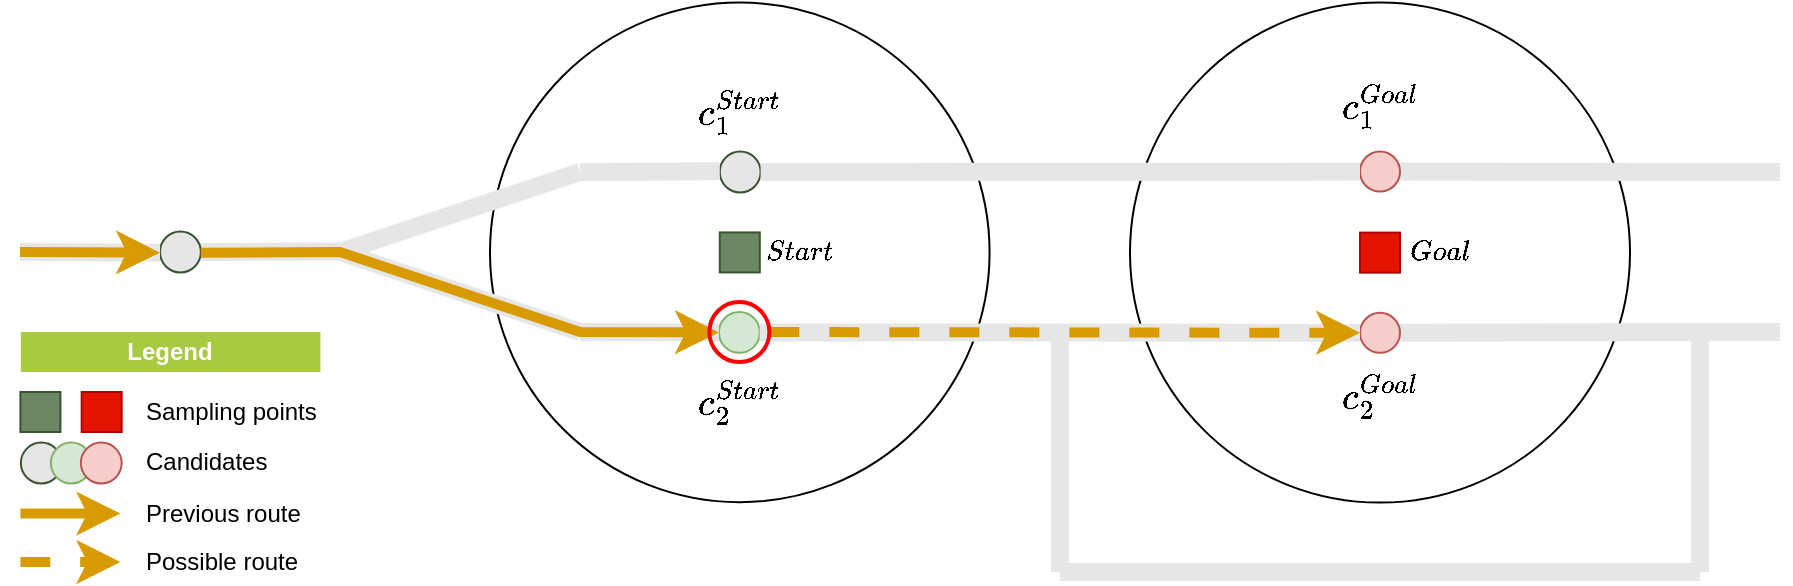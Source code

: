 <?xml version="1.0"?>
<mxfile version="13.5.4" pages="5">
  <diagram name="possible route 1" id="vk55R2CoaDwatDOfqy_5">
    <mxGraphModel dx="2" dy="1" grid="1" gridSize="10" guides="1" tooltips="1" connect="1" arrows="1" fold="1" page="1" pageScale="1" pageWidth="1654" pageHeight="1169" math="1" shadow="0">
      <root>
        <mxCell id="SqVsZvza4N4RHph_Y8P2-0"/>
        <mxCell id="SqVsZvza4N4RHph_Y8P2-1" parent="SqVsZvza4N4RHph_Y8P2-0"/>
        <mxCell id="SqVsZvza4N4RHph_Y8P2-2" value="" style="ellipse;whiteSpace=wrap;html=1;aspect=fixed;fillColor=none;" parent="SqVsZvza4N4RHph_Y8P2-1" vertex="1">
          <mxGeometry x="715" y="435.31" width="250" height="250" as="geometry"/>
        </mxCell>
        <mxCell id="SqVsZvza4N4RHph_Y8P2-3" value="" style="ellipse;whiteSpace=wrap;html=1;aspect=fixed;fillColor=none;" parent="SqVsZvza4N4RHph_Y8P2-1" vertex="1">
          <mxGeometry x="395" y="435.31" width="249.79" height="249.79" as="geometry"/>
        </mxCell>
        <mxCell id="SqVsZvza4N4RHph_Y8P2-4" value="" style="whiteSpace=wrap;html=1;rounded=0;shadow=0;strokeWidth=1;fillColor=#6d8764;fontSize=24;align=right;strokeColor=#3A5431;" parent="SqVsZvza4N4RHph_Y8P2-1" vertex="1">
          <mxGeometry x="509.89" y="550.21" width="20" height="20" as="geometry"/>
        </mxCell>
        <mxCell id="SqVsZvza4N4RHph_Y8P2-5" value="" style="whiteSpace=wrap;html=1;rounded=0;shadow=0;strokeWidth=1;fillColor=#e51400;fontSize=24;align=right;strokeColor=#B20000;" parent="SqVsZvza4N4RHph_Y8P2-1" vertex="1">
          <mxGeometry x="830" y="550.31" width="20" height="20" as="geometry"/>
        </mxCell>
        <mxCell id="SqVsZvza4N4RHph_Y8P2-6" value="" style="endArrow=none;html=1;strokeWidth=9;fillColor=#76608a;strokeColor=#E6E6E6;" parent="SqVsZvza4N4RHph_Y8P2-1" source="SqVsZvza4N4RHph_Y8P2-22" edge="1">
          <mxGeometry width="50" height="50" relative="1" as="geometry">
            <mxPoint x="440" y="520" as="sourcePoint"/>
            <mxPoint x="1040" y="520" as="targetPoint"/>
          </mxGeometry>
        </mxCell>
        <mxCell id="SqVsZvza4N4RHph_Y8P2-7" value="" style="endArrow=none;html=1;strokeWidth=9;fillColor=#76608a;strokeColor=#E6E6E6;" parent="SqVsZvza4N4RHph_Y8P2-1" source="SqVsZvza4N4RHph_Y8P2-20" edge="1">
          <mxGeometry width="50" height="50" relative="1" as="geometry">
            <mxPoint x="440" y="600" as="sourcePoint"/>
            <mxPoint x="1040" y="600" as="targetPoint"/>
          </mxGeometry>
        </mxCell>
        <mxCell id="SqVsZvza4N4RHph_Y8P2-10" value="" style="endArrow=none;html=1;strokeWidth=9;fillColor=#76608a;strokeColor=#E6E6E6;" parent="SqVsZvza4N4RHph_Y8P2-1" edge="1">
          <mxGeometry width="50" height="50" relative="1" as="geometry">
            <mxPoint x="320" y="560" as="sourcePoint"/>
            <mxPoint x="440" y="600" as="targetPoint"/>
          </mxGeometry>
        </mxCell>
        <mxCell id="SqVsZvza4N4RHph_Y8P2-11" value="" style="endArrow=none;html=1;strokeWidth=9;fillColor=#76608a;strokeColor=#E6E6E6;" parent="SqVsZvza4N4RHph_Y8P2-1" edge="1">
          <mxGeometry width="50" height="50" relative="1" as="geometry">
            <mxPoint x="320" y="560" as="sourcePoint"/>
            <mxPoint x="440" y="520" as="targetPoint"/>
          </mxGeometry>
        </mxCell>
        <mxCell id="SqVsZvza4N4RHph_Y8P2-12" value="" style="endArrow=none;html=1;strokeWidth=9;fillColor=#76608a;strokeColor=#E6E6E6;" parent="SqVsZvza4N4RHph_Y8P2-1" source="SqVsZvza4N4RHph_Y8P2-13" edge="1">
          <mxGeometry width="50" height="50" relative="1" as="geometry">
            <mxPoint x="120" y="559.79" as="sourcePoint"/>
            <mxPoint x="320" y="559.79" as="targetPoint"/>
          </mxGeometry>
        </mxCell>
        <mxCell id="SqVsZvza4N4RHph_Y8P2-13" value="" style="ellipse;whiteSpace=wrap;html=1;aspect=fixed;fillColor=#E6E6E6;strokeColor=#3A5431;rotation=0;rounded=0;shadow=0;fontSize=24;align=right;strokeWidth=1;" parent="SqVsZvza4N4RHph_Y8P2-1" vertex="1">
          <mxGeometry x="230.0" y="549.79" width="20.42" height="20.42" as="geometry"/>
        </mxCell>
        <mxCell id="SqVsZvza4N4RHph_Y8P2-14" value="" style="endArrow=none;html=1;strokeWidth=9;fillColor=#76608a;strokeColor=#E6E6E6;" parent="SqVsZvza4N4RHph_Y8P2-1" target="SqVsZvza4N4RHph_Y8P2-13" edge="1">
          <mxGeometry width="50" height="50" relative="1" as="geometry">
            <mxPoint x="160" y="560" as="sourcePoint"/>
            <mxPoint x="320.0" y="559.79" as="targetPoint"/>
          </mxGeometry>
        </mxCell>
        <mxCell id="SqVsZvza4N4RHph_Y8P2-15" style="edgeStyle=none;rounded=0;orthogonalLoop=1;jettySize=auto;html=1;strokeColor=#D79B00;strokeWidth=5;" parent="SqVsZvza4N4RHph_Y8P2-1" target="SqVsZvza4N4RHph_Y8P2-13" edge="1">
          <mxGeometry relative="1" as="geometry">
            <mxPoint x="160" y="560" as="sourcePoint"/>
            <mxPoint x="520.63" y="709.79" as="targetPoint"/>
          </mxGeometry>
        </mxCell>
        <mxCell id="SqVsZvza4N4RHph_Y8P2-16" value="" style="ellipse;whiteSpace=wrap;html=1;aspect=fixed;fillColor=#d5e8d4;strokeColor=#82b366;rotation=0;direction=east;" parent="SqVsZvza4N4RHph_Y8P2-1" vertex="1">
          <mxGeometry x="509.47" y="590.0" width="20.42" height="20.42" as="geometry"/>
        </mxCell>
        <mxCell id="SqVsZvza4N4RHph_Y8P2-17" value="" style="endArrow=none;html=1;strokeWidth=9;fillColor=#76608a;strokeColor=#E6E6E6;" parent="SqVsZvza4N4RHph_Y8P2-1" target="SqVsZvza4N4RHph_Y8P2-16" edge="1">
          <mxGeometry width="50" height="50" relative="1" as="geometry">
            <mxPoint x="440.0" y="600" as="sourcePoint"/>
            <mxPoint x="860" y="600" as="targetPoint"/>
          </mxGeometry>
        </mxCell>
        <mxCell id="SqVsZvza4N4RHph_Y8P2-18" value="" style="ellipse;whiteSpace=wrap;html=1;aspect=fixed;fillColor=#E6E6E6;strokeColor=#3A5431;rotation=0;direction=east;rounded=0;shadow=0;fontSize=24;align=right;strokeWidth=1;" parent="SqVsZvza4N4RHph_Y8P2-1" vertex="1">
          <mxGeometry x="509.89" y="509.79" width="20.42" height="20.42" as="geometry"/>
        </mxCell>
        <mxCell id="SqVsZvza4N4RHph_Y8P2-19" value="" style="endArrow=none;html=1;strokeWidth=9;fillColor=#76608a;strokeColor=#E6E6E6;" parent="SqVsZvza4N4RHph_Y8P2-1" target="SqVsZvza4N4RHph_Y8P2-18" edge="1">
          <mxGeometry width="50" height="50" relative="1" as="geometry">
            <mxPoint x="440.0" y="520" as="sourcePoint"/>
            <mxPoint x="874.9" y="520" as="targetPoint"/>
          </mxGeometry>
        </mxCell>
        <mxCell id="SqVsZvza4N4RHph_Y8P2-20" value="" style="ellipse;whiteSpace=wrap;html=1;aspect=fixed;fillColor=#f8cecc;strokeColor=#b85450;" parent="SqVsZvza4N4RHph_Y8P2-1" vertex="1">
          <mxGeometry x="830" y="590.42" width="20" height="20" as="geometry"/>
        </mxCell>
        <mxCell id="SqVsZvza4N4RHph_Y8P2-21" value="" style="endArrow=none;html=1;strokeWidth=9;fillColor=#76608a;strokeColor=#E6E6E6;" parent="SqVsZvza4N4RHph_Y8P2-1" source="SqVsZvza4N4RHph_Y8P2-16" target="SqVsZvza4N4RHph_Y8P2-20" edge="1">
          <mxGeometry width="50" height="50" relative="1" as="geometry">
            <mxPoint x="529.89" y="600.21" as="sourcePoint"/>
            <mxPoint x="1040" y="600" as="targetPoint"/>
          </mxGeometry>
        </mxCell>
        <mxCell id="SqVsZvza4N4RHph_Y8P2-22" value="" style="ellipse;whiteSpace=wrap;html=1;aspect=fixed;fillColor=#f8cecc;strokeColor=#b85450;" parent="SqVsZvza4N4RHph_Y8P2-1" vertex="1">
          <mxGeometry x="830" y="509.79" width="20" height="20" as="geometry"/>
        </mxCell>
        <mxCell id="SqVsZvza4N4RHph_Y8P2-23" value="" style="endArrow=none;html=1;strokeWidth=9;fillColor=#76608a;strokeColor=#E6E6E6;" parent="SqVsZvza4N4RHph_Y8P2-1" source="SqVsZvza4N4RHph_Y8P2-18" target="SqVsZvza4N4RHph_Y8P2-22" edge="1">
          <mxGeometry width="50" height="50" relative="1" as="geometry">
            <mxPoint x="530.31" y="520" as="sourcePoint"/>
            <mxPoint x="1040" y="520" as="targetPoint"/>
          </mxGeometry>
        </mxCell>
        <mxCell id="SqVsZvza4N4RHph_Y8P2-24" value="" style="endArrow=none;html=1;strokeWidth=9;fillColor=#76608a;strokeColor=#E6E6E6;" parent="SqVsZvza4N4RHph_Y8P2-1" edge="1">
          <mxGeometry width="50" height="50" relative="1" as="geometry">
            <mxPoint x="680" y="720" as="sourcePoint"/>
            <mxPoint x="680" y="600" as="targetPoint"/>
          </mxGeometry>
        </mxCell>
        <mxCell id="SqVsZvza4N4RHph_Y8P2-25" value="" style="endArrow=none;html=1;strokeWidth=9;fillColor=#76608a;strokeColor=#E6E6E6;" parent="SqVsZvza4N4RHph_Y8P2-1" edge="1">
          <mxGeometry width="50" height="50" relative="1" as="geometry">
            <mxPoint x="1000" y="720" as="sourcePoint"/>
            <mxPoint x="680" y="720" as="targetPoint"/>
          </mxGeometry>
        </mxCell>
        <mxCell id="SqVsZvza4N4RHph_Y8P2-26" value="" style="endArrow=none;html=1;strokeWidth=9;fillColor=#76608a;strokeColor=#E6E6E6;" parent="SqVsZvza4N4RHph_Y8P2-1" edge="1">
          <mxGeometry width="50" height="50" relative="1" as="geometry">
            <mxPoint x="1000" y="720" as="sourcePoint"/>
            <mxPoint x="1000" y="600" as="targetPoint"/>
          </mxGeometry>
        </mxCell>
        <mxCell id="SqVsZvza4N4RHph_Y8P2-27" style="edgeStyle=none;rounded=0;orthogonalLoop=1;jettySize=auto;html=1;strokeColor=#D79B00;strokeWidth=5;" parent="SqVsZvza4N4RHph_Y8P2-1" source="SqVsZvza4N4RHph_Y8P2-13" target="SqVsZvza4N4RHph_Y8P2-16" edge="1">
          <mxGeometry relative="1" as="geometry">
            <Array as="points">
              <mxPoint x="320" y="560"/>
              <mxPoint x="440" y="600"/>
            </Array>
          </mxGeometry>
        </mxCell>
        <mxCell id="SqVsZvza4N4RHph_Y8P2-30" style="edgeStyle=none;rounded=0;orthogonalLoop=1;jettySize=auto;html=1;dashed=1;strokeColor=#D79B00;strokeWidth=5;" parent="SqVsZvza4N4RHph_Y8P2-1" source="SqVsZvza4N4RHph_Y8P2-29" target="SqVsZvza4N4RHph_Y8P2-20" edge="1">
          <mxGeometry relative="1" as="geometry"/>
        </mxCell>
        <mxCell id="SqVsZvza4N4RHph_Y8P2-29" value="" style="ellipse;whiteSpace=wrap;html=1;aspect=fixed;rotation=0;rounded=0;shadow=0;fontSize=24;align=right;strokeWidth=2;fillColor=none;strokeColor=#FF0000;" parent="SqVsZvza4N4RHph_Y8P2-1" vertex="1">
          <mxGeometry x="504.68" y="585" width="30" height="30" as="geometry"/>
        </mxCell>
        <mxCell id="LpVEzEk_zvAjN44HcZR5-0" value="" style="ellipse;whiteSpace=wrap;html=1;aspect=fixed;fillColor=#E6E6E6;strokeColor=#3A5431;rotation=0;rounded=0;shadow=0;fontSize=24;align=right;strokeWidth=1;" parent="SqVsZvza4N4RHph_Y8P2-1" vertex="1">
          <mxGeometry x="160.42" y="655.31" width="20.42" height="20.42" as="geometry"/>
        </mxCell>
        <mxCell id="LpVEzEk_zvAjN44HcZR5-1" value="&lt;b&gt;Legend&lt;/b&gt;" style="text;html=1;strokeColor=none;align=center;verticalAlign=middle;whiteSpace=wrap;rounded=0;fillColor=#a8ca40;fontColor=#FFFFFF;" parent="SqVsZvza4N4RHph_Y8P2-1" vertex="1">
          <mxGeometry x="160.42" y="600" width="149.79" height="20" as="geometry"/>
        </mxCell>
        <mxCell id="LpVEzEk_zvAjN44HcZR5-2" value="Candidates" style="text;html=1;strokeColor=none;fillColor=none;align=left;verticalAlign=middle;whiteSpace=wrap;rounded=0;" parent="SqVsZvza4N4RHph_Y8P2-1" vertex="1">
          <mxGeometry x="220.84" y="655" width="89.37" height="20" as="geometry"/>
        </mxCell>
        <mxCell id="LpVEzEk_zvAjN44HcZR5-3" value="&lt;span style=&quot;text-align: right&quot;&gt;Previous route&lt;/span&gt;" style="text;html=1;strokeColor=none;fillColor=none;align=left;verticalAlign=middle;whiteSpace=wrap;rounded=0;" parent="SqVsZvza4N4RHph_Y8P2-1" vertex="1">
          <mxGeometry x="220.84" y="681" width="99.37" height="20" as="geometry"/>
        </mxCell>
        <mxCell id="LpVEzEk_zvAjN44HcZR5-4" value="" style="curved=1;html=1;strokeColor=#D79B00;fontColor=#000000;fontSize=11;rounded=0;strokeWidth=5;dashed=1;" parent="SqVsZvza4N4RHph_Y8P2-1" edge="1">
          <mxGeometry width="50" height="50" relative="1" as="geometry">
            <mxPoint x="160.21" y="715" as="sourcePoint"/>
            <mxPoint x="210.21" y="715" as="targetPoint"/>
            <Array as="points"/>
          </mxGeometry>
        </mxCell>
        <mxCell id="LpVEzEk_zvAjN44HcZR5-5" value="&lt;span style=&quot;text-align: right&quot;&gt;Possible route&lt;/span&gt;" style="text;html=1;strokeColor=none;fillColor=none;align=left;verticalAlign=middle;whiteSpace=wrap;rounded=0;" parent="SqVsZvza4N4RHph_Y8P2-1" vertex="1">
          <mxGeometry x="220.84" y="705" width="99.37" height="20" as="geometry"/>
        </mxCell>
        <mxCell id="LpVEzEk_zvAjN44HcZR5-6" value="" style="ellipse;whiteSpace=wrap;html=1;aspect=fixed;fillColor=#d5e8d4;strokeColor=#82b366;rotation=0;" parent="SqVsZvza4N4RHph_Y8P2-1" vertex="1">
          <mxGeometry x="175.42" y="655.31" width="20.42" height="20.42" as="geometry"/>
        </mxCell>
        <mxCell id="LpVEzEk_zvAjN44HcZR5-7" value="Sampling points" style="text;html=1;strokeColor=none;fillColor=none;align=left;verticalAlign=middle;whiteSpace=wrap;rounded=0;" parent="SqVsZvza4N4RHph_Y8P2-1" vertex="1">
          <mxGeometry x="220.84" y="630" width="89.37" height="20" as="geometry"/>
        </mxCell>
        <mxCell id="LpVEzEk_zvAjN44HcZR5-8" value="" style="endArrow=none;html=1;strokeWidth=5;fillColor=#76608a;strokeColor=#82B366;" parent="SqVsZvza4N4RHph_Y8P2-1" edge="1">
          <mxGeometry width="50" height="50" relative="1" as="geometry">
            <mxPoint x="200.21" y="640" as="sourcePoint"/>
            <mxPoint x="200.63" y="640.21" as="targetPoint"/>
          </mxGeometry>
        </mxCell>
        <mxCell id="LpVEzEk_zvAjN44HcZR5-9" value="" style="whiteSpace=wrap;html=1;rounded=0;shadow=0;strokeWidth=1;fillColor=#6d8764;fontSize=24;align=right;strokeColor=#3A5431;" parent="SqVsZvza4N4RHph_Y8P2-1" vertex="1">
          <mxGeometry x="160.21" y="630" width="20" height="20" as="geometry"/>
        </mxCell>
        <mxCell id="LpVEzEk_zvAjN44HcZR5-10" value="" style="whiteSpace=wrap;html=1;rounded=0;shadow=0;strokeWidth=1;fillColor=#e51400;fontSize=24;align=right;strokeColor=#B20000;" parent="SqVsZvza4N4RHph_Y8P2-1" vertex="1">
          <mxGeometry x="190.84" y="630" width="20" height="20" as="geometry"/>
        </mxCell>
        <mxCell id="LpVEzEk_zvAjN44HcZR5-11" value="" style="ellipse;whiteSpace=wrap;html=1;aspect=fixed;fillColor=#f8cecc;strokeColor=#b85450;rotation=0;" parent="SqVsZvza4N4RHph_Y8P2-1" vertex="1">
          <mxGeometry x="190.42" y="655.31" width="20.42" height="20.42" as="geometry"/>
        </mxCell>
        <mxCell id="LpVEzEk_zvAjN44HcZR5-12" value="" style="curved=1;html=1;strokeColor=#D79B00;fontColor=#000000;fontSize=11;rounded=0;strokeWidth=5;" parent="SqVsZvza4N4RHph_Y8P2-1" edge="1">
          <mxGeometry width="50" height="50" relative="1" as="geometry">
            <mxPoint x="160.21" y="690.8" as="sourcePoint"/>
            <mxPoint x="210.21" y="690.8" as="targetPoint"/>
            <Array as="points"/>
          </mxGeometry>
        </mxCell>
        <mxCell id="0Fpm3Fs1gLhRcYPczJvi-0" value="`Start`" style="text;html=1;strokeColor=none;fillColor=none;align=center;verticalAlign=middle;whiteSpace=wrap;rounded=0;" parent="SqVsZvza4N4RHph_Y8P2-1" vertex="1">
          <mxGeometry x="529.89" y="549.79" width="40" height="20" as="geometry"/>
        </mxCell>
        <mxCell id="0Fpm3Fs1gLhRcYPczJvi-1" value="`Goal`" style="text;html=1;strokeColor=none;fillColor=none;align=center;verticalAlign=middle;whiteSpace=wrap;rounded=0;" parent="SqVsZvza4N4RHph_Y8P2-1" vertex="1">
          <mxGeometry x="850" y="549.79" width="40" height="20" as="geometry"/>
        </mxCell>
        <mxCell id="0Fpm3Fs1gLhRcYPczJvi-2" value="&lt;div&gt;&lt;span style=&quot;font-size: 16px&quot;&gt;`c_1^{Start}`&lt;/span&gt;&lt;/div&gt;" style="text;html=1;strokeColor=none;fillColor=none;align=center;verticalAlign=middle;whiteSpace=wrap;rounded=0;fontColor=#000000;" parent="SqVsZvza4N4RHph_Y8P2-1" vertex="1">
          <mxGeometry x="499.68" y="480" width="40" height="20" as="geometry"/>
        </mxCell>
        <mxCell id="0Fpm3Fs1gLhRcYPczJvi-3" value="&lt;div&gt;&lt;span style=&quot;font-size: 16px&quot;&gt;`c_2^{Start}`&lt;/span&gt;&lt;/div&gt;" style="text;html=1;strokeColor=none;fillColor=none;align=center;verticalAlign=middle;whiteSpace=wrap;rounded=0;fontColor=#000000;" parent="SqVsZvza4N4RHph_Y8P2-1" vertex="1">
          <mxGeometry x="499.68" y="625" width="40" height="20" as="geometry"/>
        </mxCell>
        <mxCell id="0Fpm3Fs1gLhRcYPczJvi-4" value="&lt;div&gt;&lt;span style=&quot;font-size: 16px&quot;&gt;`c_1^{Goal}`&lt;/span&gt;&lt;/div&gt;" style="text;html=1;strokeColor=none;fillColor=none;align=center;verticalAlign=middle;whiteSpace=wrap;rounded=0;fontColor=#000000;" parent="SqVsZvza4N4RHph_Y8P2-1" vertex="1">
          <mxGeometry x="820" y="477.29" width="40" height="20" as="geometry"/>
        </mxCell>
        <mxCell id="0Fpm3Fs1gLhRcYPczJvi-5" value="&lt;div&gt;&lt;span style=&quot;font-size: 16px&quot;&gt;`c_2^{Goal}`&lt;/span&gt;&lt;/div&gt;" style="text;html=1;strokeColor=none;fillColor=none;align=center;verticalAlign=middle;whiteSpace=wrap;rounded=0;fontColor=#000000;" parent="SqVsZvza4N4RHph_Y8P2-1" vertex="1">
          <mxGeometry x="820" y="622.29" width="40" height="20" as="geometry"/>
        </mxCell>
      </root>
    </mxGraphModel>
  </diagram>
</mxfile>
